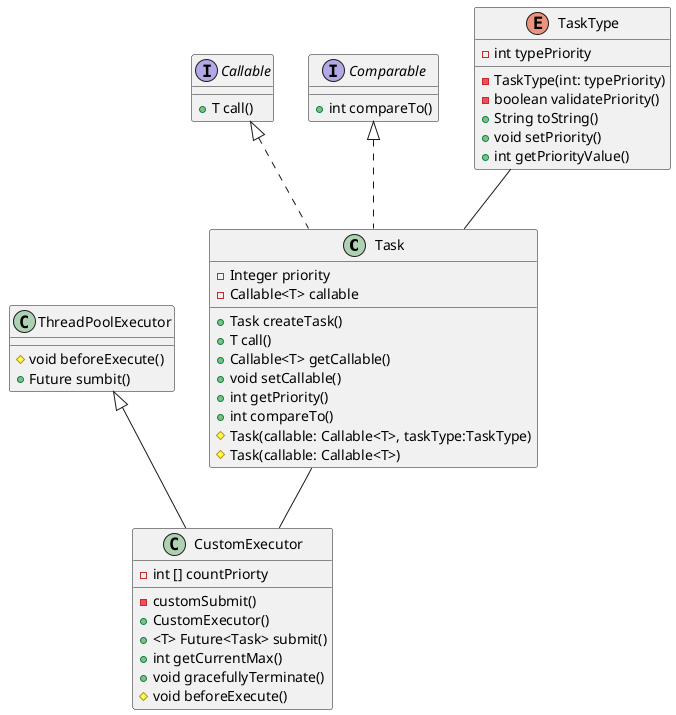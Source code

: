 @startuml
Class Task implements Callable, Comparable{
- Integer priority
- Callable<T> callable
+ Task createTask()
+ T call()
+  Callable<T> getCallable()
+ void setCallable()
+ int getPriority()
+ int compareTo()
# Task(callable: Callable<T>, taskType:TaskType)
# Task(callable: Callable<T>)
}
enum TaskType{
-TaskType(int: typePriority)
-int typePriority
-boolean validatePriority()
+String toString()
+void setPriority()
+int getPriorityValue()
}
Class CustomExecutor extends ThreadPoolExecutor{
- int [] countPriorty
- customSubmit()
+ CustomExecutor()
+<T> Future<Task> submit()
+int getCurrentMax()
+void gracefullyTerminate()
# void beforeExecute()
}


Interface Callable{
+T call()
}
Interface Comparable{
+int compareTo()
}
Class ThreadPoolExecutor{
#void beforeExecute()
+Future sumbit()
}

Task--CustomExecutor
TaskType--Task




@enduml